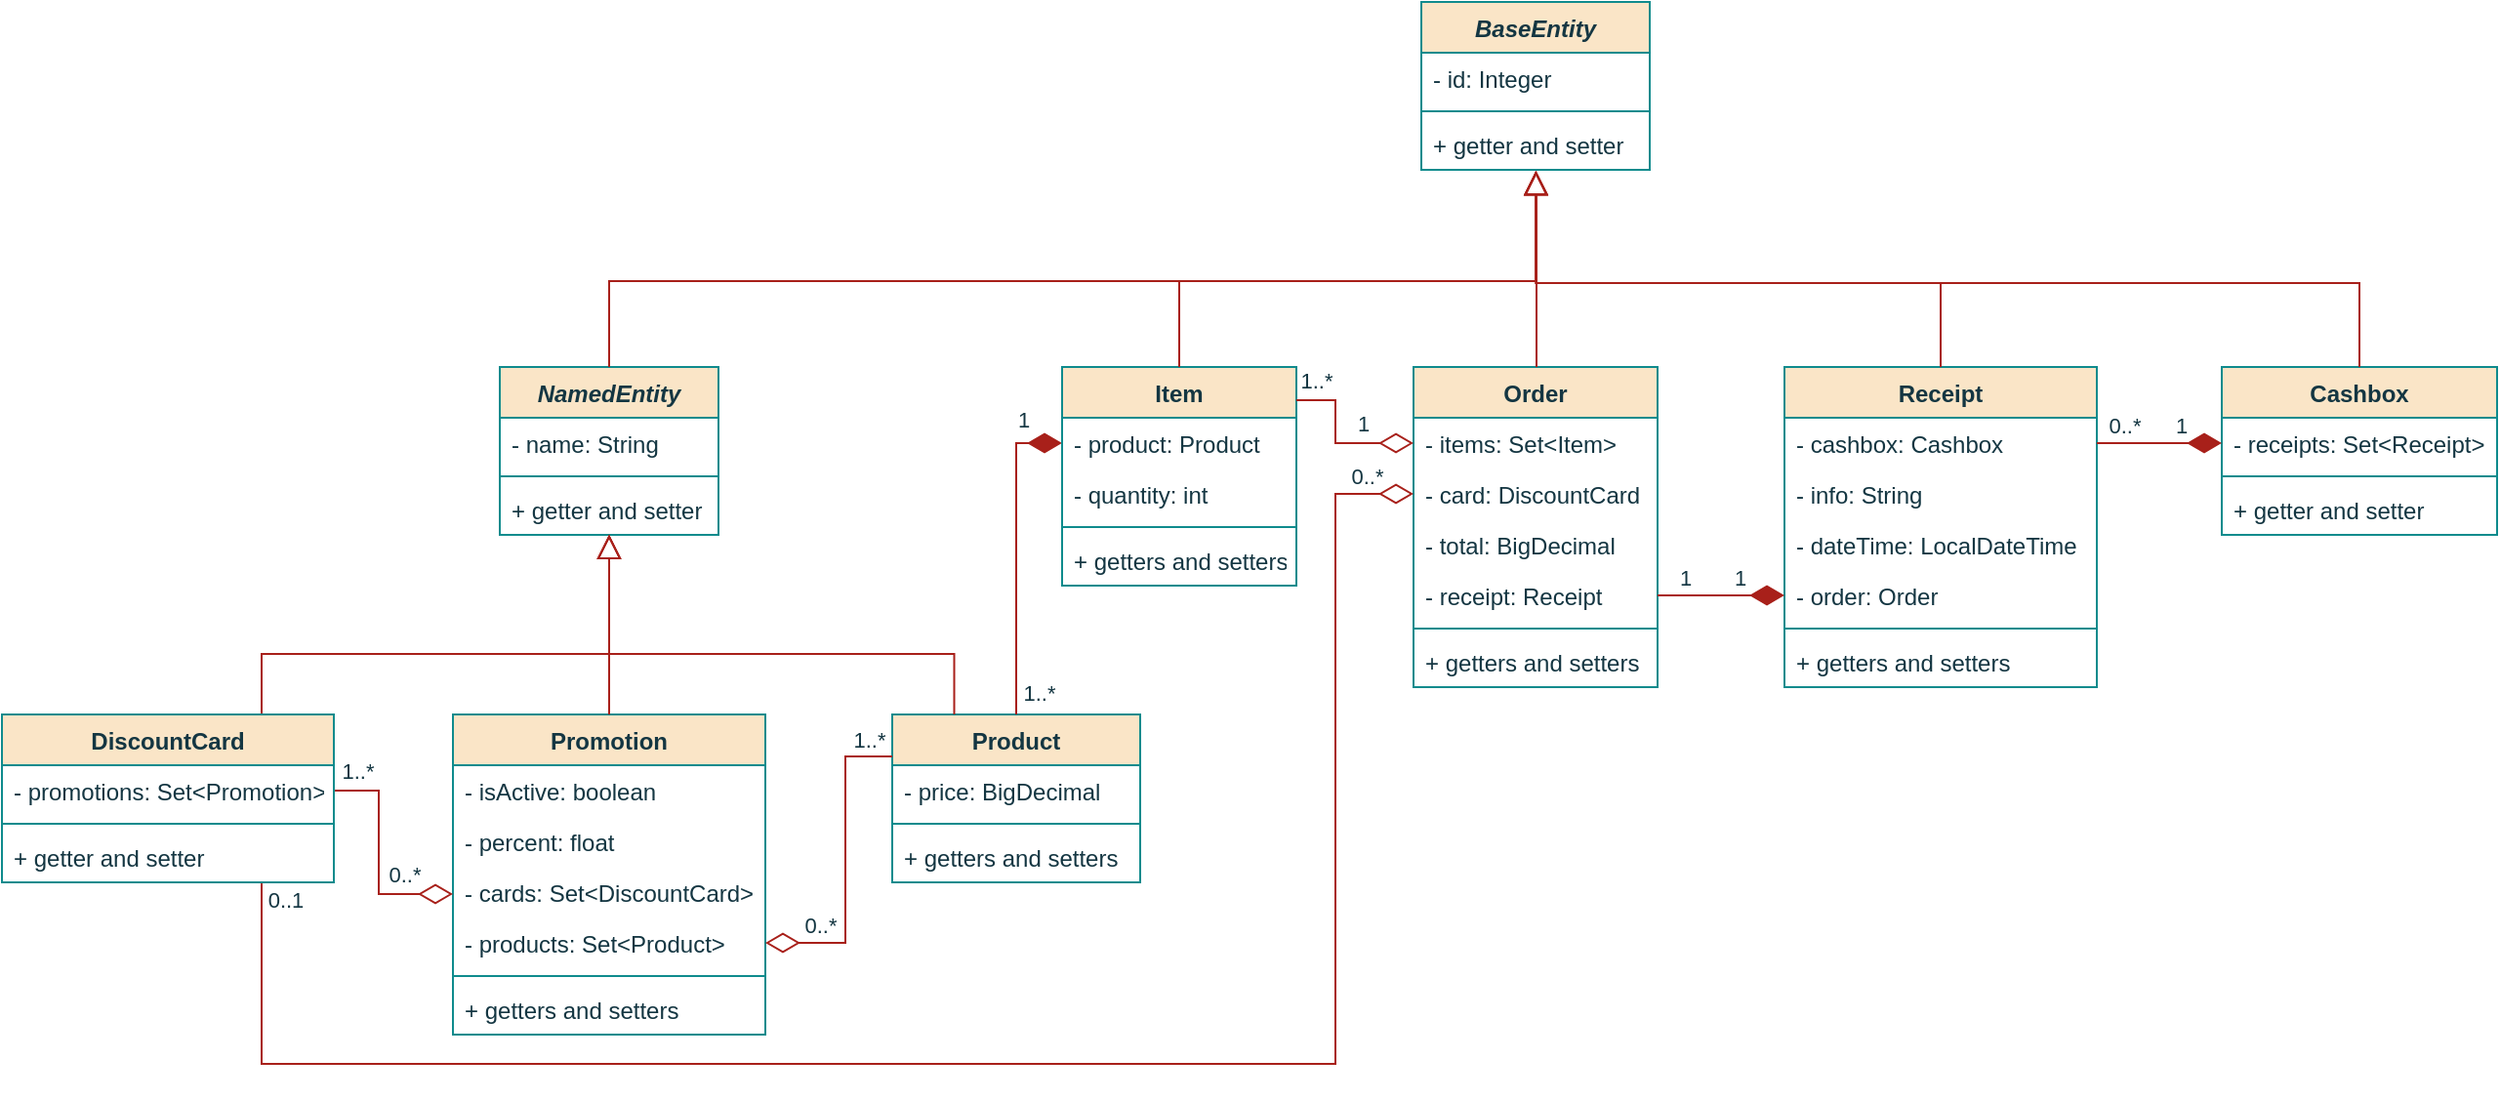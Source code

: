 <mxfile version="20.7.4" type="device"><diagram id="C5RBs43oDa-KdzZeNtuy" name="UML"><mxGraphModel dx="2298" dy="1131" grid="1" gridSize="10" guides="1" tooltips="1" connect="1" arrows="1" fold="1" page="1" pageScale="1" pageWidth="1169" pageHeight="827" math="0" shadow="0"><root><mxCell id="WIyWlLk6GJQsqaUBKTNV-0"/><mxCell id="WIyWlLk6GJQsqaUBKTNV-1" parent="WIyWlLk6GJQsqaUBKTNV-0"/><mxCell id="sVSoupcYhV7C0BgUrb3M-0" value="BaseEntity" style="swimlane;fontStyle=3;align=center;verticalAlign=top;childLayout=stackLayout;horizontal=1;startSize=26;horizontalStack=0;resizeParent=1;resizeLast=0;collapsible=1;marginBottom=0;rounded=0;shadow=0;strokeWidth=1;labelBackgroundColor=none;fillColor=#FAE5C7;strokeColor=#0F8B8D;fontColor=#143642;" parent="WIyWlLk6GJQsqaUBKTNV-1" vertex="1"><mxGeometry x="1113" y="96" width="117" height="86" as="geometry"><mxRectangle x="220" y="120" width="160" height="26" as="alternateBounds"/></mxGeometry></mxCell><mxCell id="sVSoupcYhV7C0BgUrb3M-1" value="- id: Integer" style="text;align=left;verticalAlign=top;spacingLeft=4;spacingRight=4;overflow=hidden;rotatable=0;points=[[0,0.5],[1,0.5]];portConstraint=eastwest;rounded=0;labelBackgroundColor=none;fontColor=#143642;" parent="sVSoupcYhV7C0BgUrb3M-0" vertex="1"><mxGeometry y="26" width="117" height="26" as="geometry"/></mxCell><mxCell id="sVSoupcYhV7C0BgUrb3M-4" value="" style="line;html=1;strokeWidth=1;align=left;verticalAlign=middle;spacingTop=-1;spacingLeft=3;spacingRight=3;rotatable=0;labelPosition=right;points=[];portConstraint=eastwest;rounded=0;labelBackgroundColor=none;fillColor=#FAE5C7;strokeColor=#0F8B8D;fontColor=#143642;" parent="sVSoupcYhV7C0BgUrb3M-0" vertex="1"><mxGeometry y="52" width="117" height="8" as="geometry"/></mxCell><mxCell id="sVSoupcYhV7C0BgUrb3M-5" value="+ getter and setter" style="text;align=left;verticalAlign=top;spacingLeft=4;spacingRight=4;overflow=hidden;rotatable=0;points=[[0,0.5],[1,0.5]];portConstraint=eastwest;rounded=0;labelBackgroundColor=none;fontColor=#143642;" parent="sVSoupcYhV7C0BgUrb3M-0" vertex="1"><mxGeometry y="60" width="117" height="26" as="geometry"/></mxCell><mxCell id="sVSoupcYhV7C0BgUrb3M-32" value="Product" style="swimlane;fontStyle=1;align=center;verticalAlign=top;childLayout=stackLayout;horizontal=1;startSize=26;horizontalStack=0;resizeParent=1;resizeLast=0;collapsible=1;marginBottom=0;rounded=0;shadow=0;strokeWidth=1;labelBackgroundColor=none;fillColor=#FAE5C7;strokeColor=#0F8B8D;fontColor=#143642;" parent="WIyWlLk6GJQsqaUBKTNV-1" vertex="1"><mxGeometry x="842" y="461" width="127" height="86" as="geometry"><mxRectangle x="220" y="120" width="160" height="26" as="alternateBounds"/></mxGeometry></mxCell><mxCell id="sVSoupcYhV7C0BgUrb3M-33" value="- price: BigDecimal" style="text;align=left;verticalAlign=top;spacingLeft=4;spacingRight=4;overflow=hidden;rotatable=0;points=[[0,0.5],[1,0.5]];portConstraint=eastwest;rounded=0;labelBackgroundColor=none;fontColor=#143642;" parent="sVSoupcYhV7C0BgUrb3M-32" vertex="1"><mxGeometry y="26" width="127" height="26" as="geometry"/></mxCell><mxCell id="sVSoupcYhV7C0BgUrb3M-35" value="" style="line;html=1;strokeWidth=1;align=left;verticalAlign=middle;spacingTop=-1;spacingLeft=3;spacingRight=3;rotatable=0;labelPosition=right;points=[];portConstraint=eastwest;rounded=0;labelBackgroundColor=none;fillColor=#FAE5C7;strokeColor=#0F8B8D;fontColor=#143642;" parent="sVSoupcYhV7C0BgUrb3M-32" vertex="1"><mxGeometry y="52" width="127" height="8" as="geometry"/></mxCell><mxCell id="sVSoupcYhV7C0BgUrb3M-36" value="+ getters and setters" style="text;align=left;verticalAlign=top;spacingLeft=4;spacingRight=4;overflow=hidden;rotatable=0;points=[[0,0.5],[1,0.5]];portConstraint=eastwest;rounded=0;labelBackgroundColor=none;fontColor=#143642;" parent="sVSoupcYhV7C0BgUrb3M-32" vertex="1"><mxGeometry y="60" width="127" height="26" as="geometry"/></mxCell><mxCell id="sVSoupcYhV7C0BgUrb3M-48" value="NamedEntity" style="swimlane;fontStyle=3;align=center;verticalAlign=top;childLayout=stackLayout;horizontal=1;startSize=26;horizontalStack=0;resizeParent=1;resizeLast=0;collapsible=1;marginBottom=0;rounded=0;shadow=0;strokeWidth=1;labelBackgroundColor=none;fillColor=#FAE5C7;strokeColor=#0F8B8D;fontColor=#143642;" parent="WIyWlLk6GJQsqaUBKTNV-1" vertex="1"><mxGeometry x="641" y="283" width="112" height="86" as="geometry"><mxRectangle x="220" y="120" width="160" height="26" as="alternateBounds"/></mxGeometry></mxCell><mxCell id="sVSoupcYhV7C0BgUrb3M-50" value="- name: String" style="text;align=left;verticalAlign=top;spacingLeft=4;spacingRight=4;overflow=hidden;rotatable=0;points=[[0,0.5],[1,0.5]];portConstraint=eastwest;rounded=0;shadow=0;html=0;labelBackgroundColor=none;fontColor=#143642;" parent="sVSoupcYhV7C0BgUrb3M-48" vertex="1"><mxGeometry y="26" width="112" height="26" as="geometry"/></mxCell><mxCell id="sVSoupcYhV7C0BgUrb3M-51" value="" style="line;html=1;strokeWidth=1;align=left;verticalAlign=middle;spacingTop=-1;spacingLeft=3;spacingRight=3;rotatable=0;labelPosition=right;points=[];portConstraint=eastwest;rounded=0;labelBackgroundColor=none;fillColor=#FAE5C7;strokeColor=#0F8B8D;fontColor=#143642;" parent="sVSoupcYhV7C0BgUrb3M-48" vertex="1"><mxGeometry y="52" width="112" height="8" as="geometry"/></mxCell><mxCell id="sVSoupcYhV7C0BgUrb3M-54" value="+ getter and setter" style="text;align=left;verticalAlign=top;spacingLeft=4;spacingRight=4;overflow=hidden;rotatable=0;points=[[0,0.5],[1,0.5]];portConstraint=eastwest;rounded=0;labelBackgroundColor=none;fontColor=#143642;" parent="sVSoupcYhV7C0BgUrb3M-48" vertex="1"><mxGeometry y="60" width="112" height="26" as="geometry"/></mxCell><mxCell id="sVSoupcYhV7C0BgUrb3M-69" value="Receipt" style="swimlane;fontStyle=1;align=center;verticalAlign=top;childLayout=stackLayout;horizontal=1;startSize=26;horizontalStack=0;resizeParent=1;resizeLast=0;collapsible=1;marginBottom=0;rounded=0;shadow=0;strokeWidth=1;labelBackgroundColor=none;fillColor=#FAE5C7;strokeColor=#0F8B8D;fontColor=#143642;" parent="WIyWlLk6GJQsqaUBKTNV-1" vertex="1"><mxGeometry x="1299" y="283" width="160" height="164" as="geometry"><mxRectangle x="220" y="120" width="160" height="26" as="alternateBounds"/></mxGeometry></mxCell><mxCell id="sVSoupcYhV7C0BgUrb3M-135" value="- cashbox: Cashbox" style="text;align=left;verticalAlign=top;spacingLeft=4;spacingRight=4;overflow=hidden;rotatable=0;points=[[0,0.5],[1,0.5]];portConstraint=eastwest;rounded=0;labelBackgroundColor=none;fontColor=#143642;" parent="sVSoupcYhV7C0BgUrb3M-69" vertex="1"><mxGeometry y="26" width="160" height="26" as="geometry"/></mxCell><mxCell id="sVSoupcYhV7C0BgUrb3M-129" value="- info: String" style="text;align=left;verticalAlign=top;spacingLeft=4;spacingRight=4;overflow=hidden;rotatable=0;points=[[0,0.5],[1,0.5]];portConstraint=eastwest;rounded=0;labelBackgroundColor=none;fontColor=#143642;" parent="sVSoupcYhV7C0BgUrb3M-69" vertex="1"><mxGeometry y="52" width="160" height="26" as="geometry"/></mxCell><mxCell id="sVSoupcYhV7C0BgUrb3M-137" value="- dateTime: LocalDateTime" style="text;align=left;verticalAlign=top;spacingLeft=4;spacingRight=4;overflow=hidden;rotatable=0;points=[[0,0.5],[1,0.5]];portConstraint=eastwest;rounded=0;labelBackgroundColor=none;fontColor=#143642;" parent="sVSoupcYhV7C0BgUrb3M-69" vertex="1"><mxGeometry y="78" width="160" height="26" as="geometry"/></mxCell><mxCell id="sVSoupcYhV7C0BgUrb3M-93" value="- order: Order" style="text;align=left;verticalAlign=top;spacingLeft=4;spacingRight=4;overflow=hidden;rotatable=0;points=[[0,0.5],[1,0.5]];portConstraint=eastwest;rounded=0;labelBackgroundColor=none;fontColor=#143642;" parent="sVSoupcYhV7C0BgUrb3M-69" vertex="1"><mxGeometry y="104" width="160" height="26" as="geometry"/></mxCell><mxCell id="sVSoupcYhV7C0BgUrb3M-71" value="" style="line;html=1;strokeWidth=1;align=left;verticalAlign=middle;spacingTop=-1;spacingLeft=3;spacingRight=3;rotatable=0;labelPosition=right;points=[];portConstraint=eastwest;rounded=0;labelBackgroundColor=none;fillColor=#FAE5C7;strokeColor=#0F8B8D;fontColor=#143642;" parent="sVSoupcYhV7C0BgUrb3M-69" vertex="1"><mxGeometry y="130" width="160" height="8" as="geometry"/></mxCell><mxCell id="sVSoupcYhV7C0BgUrb3M-72" value="+ getters and setters" style="text;align=left;verticalAlign=top;spacingLeft=4;spacingRight=4;overflow=hidden;rotatable=0;points=[[0,0.5],[1,0.5]];portConstraint=eastwest;rounded=0;labelBackgroundColor=none;fontColor=#143642;" parent="sVSoupcYhV7C0BgUrb3M-69" vertex="1"><mxGeometry y="138" width="160" height="26" as="geometry"/></mxCell><mxCell id="sVSoupcYhV7C0BgUrb3M-97" value="Order" style="swimlane;fontStyle=1;align=center;verticalAlign=top;childLayout=stackLayout;horizontal=1;startSize=26;horizontalStack=0;resizeParent=1;resizeLast=0;collapsible=1;marginBottom=0;rounded=0;shadow=0;strokeWidth=1;labelBackgroundColor=none;fillColor=#FAE5C7;strokeColor=#0F8B8D;fontColor=#143642;" parent="WIyWlLk6GJQsqaUBKTNV-1" vertex="1"><mxGeometry x="1109" y="283" width="125" height="164" as="geometry"><mxRectangle x="220" y="120" width="160" height="26" as="alternateBounds"/></mxGeometry></mxCell><mxCell id="sVSoupcYhV7C0BgUrb3M-98" value="- items: Set&lt;Item&gt;" style="text;align=left;verticalAlign=top;spacingLeft=4;spacingRight=4;overflow=hidden;rotatable=0;points=[[0,0.5],[1,0.5]];portConstraint=eastwest;rounded=0;labelBackgroundColor=none;fontColor=#143642;" parent="sVSoupcYhV7C0BgUrb3M-97" vertex="1"><mxGeometry y="26" width="125" height="26" as="geometry"/></mxCell><mxCell id="sVSoupcYhV7C0BgUrb3M-99" value="- card: DiscountCard" style="text;align=left;verticalAlign=top;spacingLeft=4;spacingRight=4;overflow=hidden;rotatable=0;points=[[0,0.5],[1,0.5]];portConstraint=eastwest;rounded=0;labelBackgroundColor=none;fontColor=#143642;" parent="sVSoupcYhV7C0BgUrb3M-97" vertex="1"><mxGeometry y="52" width="125" height="26" as="geometry"/></mxCell><mxCell id="MmaBJjLD7vOG3XZYQIPM-0" value="- total: BigDecimal" style="text;align=left;verticalAlign=top;spacingLeft=4;spacingRight=4;overflow=hidden;rotatable=0;points=[[0,0.5],[1,0.5]];portConstraint=eastwest;rounded=0;labelBackgroundColor=none;fontColor=#143642;" vertex="1" parent="sVSoupcYhV7C0BgUrb3M-97"><mxGeometry y="78" width="125" height="26" as="geometry"/></mxCell><mxCell id="sVSoupcYhV7C0BgUrb3M-186" value="- receipt: Receipt" style="text;align=left;verticalAlign=top;spacingLeft=4;spacingRight=4;overflow=hidden;rotatable=0;points=[[0,0.5],[1,0.5]];portConstraint=eastwest;rounded=0;labelBackgroundColor=none;fontColor=#143642;" parent="sVSoupcYhV7C0BgUrb3M-97" vertex="1"><mxGeometry y="104" width="125" height="26" as="geometry"/></mxCell><mxCell id="sVSoupcYhV7C0BgUrb3M-101" value="" style="line;html=1;strokeWidth=1;align=left;verticalAlign=middle;spacingTop=-1;spacingLeft=3;spacingRight=3;rotatable=0;labelPosition=right;points=[];portConstraint=eastwest;rounded=0;labelBackgroundColor=none;fillColor=#FAE5C7;strokeColor=#0F8B8D;fontColor=#143642;" parent="sVSoupcYhV7C0BgUrb3M-97" vertex="1"><mxGeometry y="130" width="125" height="8" as="geometry"/></mxCell><mxCell id="sVSoupcYhV7C0BgUrb3M-102" value="+ getters and setters" style="text;align=left;verticalAlign=top;spacingLeft=4;spacingRight=4;overflow=hidden;rotatable=0;points=[[0,0.5],[1,0.5]];portConstraint=eastwest;rounded=0;labelBackgroundColor=none;fontColor=#143642;" parent="sVSoupcYhV7C0BgUrb3M-97" vertex="1"><mxGeometry y="138" width="125" height="26" as="geometry"/></mxCell><mxCell id="sVSoupcYhV7C0BgUrb3M-109" value="Promotion" style="swimlane;fontStyle=1;align=center;verticalAlign=top;childLayout=stackLayout;horizontal=1;startSize=26;horizontalStack=0;resizeParent=1;resizeLast=0;collapsible=1;marginBottom=0;rounded=0;shadow=0;strokeWidth=1;labelBackgroundColor=none;fillColor=#FAE5C7;strokeColor=#0F8B8D;fontColor=#143642;" parent="WIyWlLk6GJQsqaUBKTNV-1" vertex="1"><mxGeometry x="617" y="461" width="160" height="164" as="geometry"><mxRectangle x="220" y="120" width="160" height="26" as="alternateBounds"/></mxGeometry></mxCell><mxCell id="sVSoupcYhV7C0BgUrb3M-179" value="- isActive: boolean" style="text;align=left;verticalAlign=top;spacingLeft=4;spacingRight=4;overflow=hidden;rotatable=0;points=[[0,0.5],[1,0.5]];portConstraint=eastwest;rounded=0;labelBackgroundColor=none;fontColor=#143642;" parent="sVSoupcYhV7C0BgUrb3M-109" vertex="1"><mxGeometry y="26" width="160" height="26" as="geometry"/></mxCell><mxCell id="sVSoupcYhV7C0BgUrb3M-110" value="- percent: float" style="text;align=left;verticalAlign=top;spacingLeft=4;spacingRight=4;overflow=hidden;rotatable=0;points=[[0,0.5],[1,0.5]];portConstraint=eastwest;rounded=0;labelBackgroundColor=none;fontColor=#143642;" parent="sVSoupcYhV7C0BgUrb3M-109" vertex="1"><mxGeometry y="52" width="160" height="26" as="geometry"/></mxCell><mxCell id="sVSoupcYhV7C0BgUrb3M-111" value="- cards: Set&lt;DiscountCard&gt;" style="text;align=left;verticalAlign=top;spacingLeft=4;spacingRight=4;overflow=hidden;rotatable=0;points=[[0,0.5],[1,0.5]];portConstraint=eastwest;rounded=0;labelBackgroundColor=none;fontColor=#143642;" parent="sVSoupcYhV7C0BgUrb3M-109" vertex="1"><mxGeometry y="78" width="160" height="26" as="geometry"/></mxCell><mxCell id="sVSoupcYhV7C0BgUrb3M-112" value="- products: Set&lt;Product&gt;" style="text;align=left;verticalAlign=top;spacingLeft=4;spacingRight=4;overflow=hidden;rotatable=0;points=[[0,0.5],[1,0.5]];portConstraint=eastwest;rounded=0;labelBackgroundColor=none;fontColor=#143642;" parent="sVSoupcYhV7C0BgUrb3M-109" vertex="1"><mxGeometry y="104" width="160" height="26" as="geometry"/></mxCell><mxCell id="sVSoupcYhV7C0BgUrb3M-113" value="" style="line;html=1;strokeWidth=1;align=left;verticalAlign=middle;spacingTop=-1;spacingLeft=3;spacingRight=3;rotatable=0;labelPosition=right;points=[];portConstraint=eastwest;rounded=0;labelBackgroundColor=none;fillColor=#FAE5C7;strokeColor=#0F8B8D;fontColor=#143642;" parent="sVSoupcYhV7C0BgUrb3M-109" vertex="1"><mxGeometry y="130" width="160" height="8" as="geometry"/></mxCell><mxCell id="sVSoupcYhV7C0BgUrb3M-114" value="+ getters and setters" style="text;align=left;verticalAlign=top;spacingLeft=4;spacingRight=4;overflow=hidden;rotatable=0;points=[[0,0.5],[1,0.5]];portConstraint=eastwest;rounded=0;labelBackgroundColor=none;fontColor=#143642;" parent="sVSoupcYhV7C0BgUrb3M-109" vertex="1"><mxGeometry y="138" width="160" height="26" as="geometry"/></mxCell><mxCell id="sVSoupcYhV7C0BgUrb3M-145" value="Cashbox" style="swimlane;fontStyle=1;align=center;verticalAlign=top;childLayout=stackLayout;horizontal=1;startSize=26;horizontalStack=0;resizeParent=1;resizeLast=0;collapsible=1;marginBottom=0;rounded=0;shadow=0;strokeWidth=1;labelBackgroundColor=none;fillColor=#FAE5C7;strokeColor=#0F8B8D;fontColor=#143642;" parent="WIyWlLk6GJQsqaUBKTNV-1" vertex="1"><mxGeometry x="1523" y="283" width="141" height="86" as="geometry"><mxRectangle x="220" y="120" width="160" height="26" as="alternateBounds"/></mxGeometry></mxCell><mxCell id="sVSoupcYhV7C0BgUrb3M-146" value="- receipts: Set&lt;Receipt&gt;" style="text;align=left;verticalAlign=top;spacingLeft=4;spacingRight=4;overflow=hidden;rotatable=0;points=[[0,0.5],[1,0.5]];portConstraint=eastwest;rounded=0;labelBackgroundColor=none;fontColor=#143642;" parent="sVSoupcYhV7C0BgUrb3M-145" vertex="1"><mxGeometry y="26" width="141" height="26" as="geometry"/></mxCell><mxCell id="sVSoupcYhV7C0BgUrb3M-147" value="" style="line;html=1;strokeWidth=1;align=left;verticalAlign=middle;spacingTop=-1;spacingLeft=3;spacingRight=3;rotatable=0;labelPosition=right;points=[];portConstraint=eastwest;rounded=0;labelBackgroundColor=none;fillColor=#FAE5C7;strokeColor=#0F8B8D;fontColor=#143642;" parent="sVSoupcYhV7C0BgUrb3M-145" vertex="1"><mxGeometry y="52" width="141" height="8" as="geometry"/></mxCell><mxCell id="sVSoupcYhV7C0BgUrb3M-148" value="+ getter and setter" style="text;align=left;verticalAlign=top;spacingLeft=4;spacingRight=4;overflow=hidden;rotatable=0;points=[[0,0.5],[1,0.5]];portConstraint=eastwest;rounded=0;labelBackgroundColor=none;fontColor=#143642;" parent="sVSoupcYhV7C0BgUrb3M-145" vertex="1"><mxGeometry y="60" width="141" height="26" as="geometry"/></mxCell><mxCell id="sVSoupcYhV7C0BgUrb3M-155" value="" style="endArrow=block;endSize=10;endFill=0;shadow=0;strokeWidth=1;rounded=0;edgeStyle=elbowEdgeStyle;elbow=vertical;entryX=0.502;entryY=1.021;entryDx=0;entryDy=0;entryPerimeter=0;labelBackgroundColor=none;strokeColor=#A8201A;fontColor=default;" parent="WIyWlLk6GJQsqaUBKTNV-1" source="sVSoupcYhV7C0BgUrb3M-48" target="sVSoupcYhV7C0BgUrb3M-5" edge="1"><mxGeometry width="160" relative="1" as="geometry"><mxPoint x="1377" y="264" as="sourcePoint"/><mxPoint x="1377.32" y="205.546" as="targetPoint"/><Array as="points"><mxPoint x="1197" y="239"/><mxPoint x="1313" y="249"/><mxPoint x="1013" y="192"/><mxPoint x="1003" y="189"/></Array></mxGeometry></mxCell><mxCell id="sVSoupcYhV7C0BgUrb3M-156" value="" style="endArrow=block;endSize=10;endFill=0;shadow=0;strokeWidth=1;rounded=0;edgeStyle=elbowEdgeStyle;elbow=vertical;entryX=0.502;entryY=1.021;entryDx=0;entryDy=0;entryPerimeter=0;labelBackgroundColor=none;strokeColor=#A8201A;fontColor=default;" parent="WIyWlLk6GJQsqaUBKTNV-1" source="sVSoupcYhV7C0BgUrb3M-97" target="sVSoupcYhV7C0BgUrb3M-5" edge="1"><mxGeometry width="160" relative="1" as="geometry"><mxPoint x="1399" y="264" as="sourcePoint"/><mxPoint x="1399.32" y="205.546" as="targetPoint"/><Array as="points"><mxPoint x="1172" y="210"/><mxPoint x="1359" y="270"/><mxPoint x="1539" y="239"/><mxPoint x="1035" y="192"/><mxPoint x="1025" y="189"/></Array></mxGeometry></mxCell><mxCell id="sVSoupcYhV7C0BgUrb3M-180" value="" style="endArrow=block;endSize=10;endFill=0;shadow=0;strokeWidth=1;rounded=0;edgeStyle=elbowEdgeStyle;elbow=vertical;exitX=0.25;exitY=0;exitDx=0;exitDy=0;entryX=0.5;entryY=0.994;entryDx=0;entryDy=0;entryPerimeter=0;labelBackgroundColor=none;strokeColor=#A8201A;fontColor=default;" parent="WIyWlLk6GJQsqaUBKTNV-1" source="sVSoupcYhV7C0BgUrb3M-32" target="sVSoupcYhV7C0BgUrb3M-54" edge="1"><mxGeometry width="160" relative="1" as="geometry"><mxPoint x="803" y="439.45" as="sourcePoint"/><mxPoint x="803.32" y="380.996" as="targetPoint"/><Array as="points"><mxPoint x="744" y="430"/><mxPoint x="764" y="420"/><mxPoint x="814" y="440"/><mxPoint x="739" y="424.45"/><mxPoint x="439" y="367.45"/><mxPoint x="429" y="364.45"/></Array></mxGeometry></mxCell><mxCell id="sVSoupcYhV7C0BgUrb3M-182" value="" style="endArrow=block;endSize=10;endFill=0;shadow=0;strokeWidth=1;rounded=0;edgeStyle=elbowEdgeStyle;elbow=vertical;entryX=0.5;entryY=0.994;entryDx=0;entryDy=0;entryPerimeter=0;labelBackgroundColor=none;strokeColor=#A8201A;fontColor=default;" parent="WIyWlLk6GJQsqaUBKTNV-1" source="G5X1TN3a7SHYj0dtju0X-4" target="sVSoupcYhV7C0BgUrb3M-54" edge="1"><mxGeometry width="160" relative="1" as="geometry"><mxPoint x="465" y="449" as="sourcePoint"/><mxPoint x="807" y="371.844" as="targetPoint"/><Array as="points"><mxPoint x="519" y="430"/><mxPoint x="509" y="430"/><mxPoint x="654" y="430"/><mxPoint x="664" y="420"/><mxPoint x="584" y="440"/><mxPoint x="743" y="425"/><mxPoint x="933" y="424"/><mxPoint x="739" y="424.45"/><mxPoint x="439" y="367.45"/><mxPoint x="429" y="364.45"/></Array></mxGeometry></mxCell><mxCell id="sVSoupcYhV7C0BgUrb3M-183" value="" style="endArrow=block;endSize=10;endFill=0;shadow=0;strokeWidth=1;rounded=0;edgeStyle=elbowEdgeStyle;elbow=vertical;exitX=0.5;exitY=0;exitDx=0;exitDy=0;entryX=0.5;entryY=0.994;entryDx=0;entryDy=0;entryPerimeter=0;labelBackgroundColor=none;strokeColor=#A8201A;fontColor=default;" parent="WIyWlLk6GJQsqaUBKTNV-1" source="sVSoupcYhV7C0BgUrb3M-109" target="sVSoupcYhV7C0BgUrb3M-54" edge="1"><mxGeometry width="160" relative="1" as="geometry"><mxPoint x="807" y="461" as="sourcePoint"/><mxPoint x="807" y="371.844" as="targetPoint"/><Array as="points"><mxPoint x="739" y="424.45"/><mxPoint x="439" y="367.45"/><mxPoint x="429" y="364.45"/></Array></mxGeometry></mxCell><mxCell id="sVSoupcYhV7C0BgUrb3M-184" value="" style="endArrow=diamondThin;endFill=1;endSize=15;html=1;rounded=0;fontFamily=Helvetica;fontSize=12;fontColor=default;startSize=15;exitX=1;exitY=0.5;exitDx=0;exitDy=0;edgeStyle=orthogonalEdgeStyle;labelBackgroundColor=none;strokeColor=#A8201A;entryX=0;entryY=0.5;entryDx=0;entryDy=0;" parent="WIyWlLk6GJQsqaUBKTNV-1" source="sVSoupcYhV7C0BgUrb3M-135" target="sVSoupcYhV7C0BgUrb3M-146" edge="1"><mxGeometry width="160" relative="1" as="geometry"><mxPoint x="1699" y="542" as="sourcePoint"/><mxPoint x="1509" y="320" as="targetPoint"/><Array as="points"/></mxGeometry></mxCell><mxCell id="sVSoupcYhV7C0BgUrb3M-193" value="1" style="edgeLabel;html=1;align=center;verticalAlign=middle;resizable=0;points=[];fontColor=#143642;" parent="sVSoupcYhV7C0BgUrb3M-184" vertex="1" connectable="0"><mxGeometry x="0.746" relative="1" as="geometry"><mxPoint x="-13" y="-9" as="offset"/></mxGeometry></mxCell><mxCell id="sVSoupcYhV7C0BgUrb3M-194" value="0..*" style="edgeLabel;html=1;align=center;verticalAlign=middle;resizable=0;points=[];fontColor=#143642;" parent="sVSoupcYhV7C0BgUrb3M-184" vertex="1" connectable="0"><mxGeometry x="-0.801" relative="1" as="geometry"><mxPoint x="7" y="-9" as="offset"/></mxGeometry></mxCell><mxCell id="sVSoupcYhV7C0BgUrb3M-185" value="" style="endArrow=diamondThin;endFill=1;endSize=15;html=1;rounded=0;fontFamily=Helvetica;fontSize=12;fontColor=default;startSize=15;edgeStyle=orthogonalEdgeStyle;exitX=1;exitY=0.5;exitDx=0;exitDy=0;labelBackgroundColor=none;strokeColor=#A8201A;entryX=0;entryY=0.5;entryDx=0;entryDy=0;" parent="WIyWlLk6GJQsqaUBKTNV-1" source="sVSoupcYhV7C0BgUrb3M-186" target="sVSoupcYhV7C0BgUrb3M-93" edge="1"><mxGeometry width="160" relative="1" as="geometry"><mxPoint x="1359" y="315" as="sourcePoint"/><mxPoint x="1389" y="589" as="targetPoint"/><Array as="points"/></mxGeometry></mxCell><mxCell id="sVSoupcYhV7C0BgUrb3M-195" value="1" style="edgeLabel;html=1;align=center;verticalAlign=middle;resizable=0;points=[];fontColor=#143642;" parent="sVSoupcYhV7C0BgUrb3M-185" vertex="1" connectable="0"><mxGeometry x="0.736" relative="1" as="geometry"><mxPoint x="-15" y="-9" as="offset"/></mxGeometry></mxCell><mxCell id="sVSoupcYhV7C0BgUrb3M-196" value="1" style="edgeLabel;html=1;align=center;verticalAlign=middle;resizable=0;points=[];fontColor=#143642;" parent="sVSoupcYhV7C0BgUrb3M-185" vertex="1" connectable="0"><mxGeometry x="-0.809" y="1" relative="1" as="geometry"><mxPoint x="8" y="-8" as="offset"/></mxGeometry></mxCell><mxCell id="sVSoupcYhV7C0BgUrb3M-187" value="" style="endArrow=diamondThin;endFill=1;endSize=15;html=1;rounded=0;fontFamily=Helvetica;fontSize=12;fontColor=default;startSize=15;edgeStyle=orthogonalEdgeStyle;exitX=0.5;exitY=0;exitDx=0;exitDy=0;labelBackgroundColor=none;strokeColor=#A8201A;entryX=0;entryY=0.5;entryDx=0;entryDy=0;" parent="WIyWlLk6GJQsqaUBKTNV-1" source="sVSoupcYhV7C0BgUrb3M-32" target="MmaBJjLD7vOG3XZYQIPM-6" edge="1"><mxGeometry width="160" relative="1" as="geometry"><mxPoint x="1098" y="410" as="sourcePoint"/><mxPoint x="889" y="320" as="targetPoint"/><Array as="points"><mxPoint x="905" y="322"/></Array></mxGeometry></mxCell><mxCell id="sVSoupcYhV7C0BgUrb3M-205" value="1" style="edgeLabel;html=1;align=center;verticalAlign=middle;resizable=0;points=[];fontColor=#143642;" parent="sVSoupcYhV7C0BgUrb3M-187" vertex="1" connectable="0"><mxGeometry x="0.664" y="2" relative="1" as="geometry"><mxPoint x="5" y="-16" as="offset"/></mxGeometry></mxCell><mxCell id="sVSoupcYhV7C0BgUrb3M-206" value="1..*" style="edgeLabel;html=1;align=center;verticalAlign=middle;resizable=0;points=[];fontColor=#143642;" parent="sVSoupcYhV7C0BgUrb3M-187" vertex="1" connectable="0"><mxGeometry x="-0.897" relative="1" as="geometry"><mxPoint x="11" y="-3" as="offset"/></mxGeometry></mxCell><mxCell id="sVSoupcYhV7C0BgUrb3M-188" value="" style="endArrow=diamondThin;endFill=0;endSize=15;html=1;rounded=0;fontFamily=Helvetica;fontSize=12;fontColor=default;startSize=15;edgeStyle=orthogonalEdgeStyle;labelBackgroundColor=none;strokeColor=#A8201A;exitX=1;exitY=0.5;exitDx=0;exitDy=0;" parent="WIyWlLk6GJQsqaUBKTNV-1" source="G5X1TN3a7SHYj0dtju0X-5" target="sVSoupcYhV7C0BgUrb3M-111" edge="1"><mxGeometry x="0.053" y="4" width="160" relative="1" as="geometry"><mxPoint x="554" y="459" as="sourcePoint"/><mxPoint x="617" y="552" as="targetPoint"/><Array as="points"><mxPoint x="579" y="500"/><mxPoint x="579" y="553"/></Array><mxPoint as="offset"/></mxGeometry></mxCell><mxCell id="sVSoupcYhV7C0BgUrb3M-201" value="0..*" style="edgeLabel;html=1;align=center;verticalAlign=middle;resizable=0;points=[];fontColor=#143642;" parent="sVSoupcYhV7C0BgUrb3M-188" vertex="1" connectable="0"><mxGeometry x="0.621" y="1" relative="1" as="geometry"><mxPoint x="-4" y="-9" as="offset"/></mxGeometry></mxCell><mxCell id="sVSoupcYhV7C0BgUrb3M-202" value="1..*" style="edgeLabel;html=1;align=center;verticalAlign=middle;resizable=0;points=[];fontColor=#143642;" parent="sVSoupcYhV7C0BgUrb3M-188" vertex="1" connectable="0"><mxGeometry x="-0.86" relative="1" as="geometry"><mxPoint x="4" y="-10" as="offset"/></mxGeometry></mxCell><mxCell id="sVSoupcYhV7C0BgUrb3M-190" value="" style="endArrow=diamondThin;endFill=0;endSize=15;html=1;rounded=0;fontFamily=Helvetica;fontSize=12;fontColor=default;startSize=15;edgeStyle=orthogonalEdgeStyle;entryX=1;entryY=0.5;entryDx=0;entryDy=0;labelBackgroundColor=none;strokeColor=#A8201A;exitX=0;exitY=0.25;exitDx=0;exitDy=0;" parent="WIyWlLk6GJQsqaUBKTNV-1" source="sVSoupcYhV7C0BgUrb3M-32" target="sVSoupcYhV7C0BgUrb3M-112" edge="1"><mxGeometry width="160" relative="1" as="geometry"><mxPoint x="842" y="526" as="sourcePoint"/><mxPoint x="632" y="601.0" as="targetPoint"/><Array as="points"><mxPoint x="818" y="483"/><mxPoint x="818" y="578"/></Array></mxGeometry></mxCell><mxCell id="sVSoupcYhV7C0BgUrb3M-203" value="1..*" style="edgeLabel;html=1;align=center;verticalAlign=middle;resizable=0;points=[];fontColor=#143642;" parent="sVSoupcYhV7C0BgUrb3M-190" vertex="1" connectable="0"><mxGeometry x="-0.857" y="-5" relative="1" as="geometry"><mxPoint x="-1" y="-4" as="offset"/></mxGeometry></mxCell><mxCell id="sVSoupcYhV7C0BgUrb3M-204" value="0..*" style="edgeLabel;html=1;align=center;verticalAlign=middle;resizable=0;points=[];fontColor=#143642;" parent="sVSoupcYhV7C0BgUrb3M-190" vertex="1" connectable="0"><mxGeometry x="0.627" y="-3" relative="1" as="geometry"><mxPoint x="-2" y="-6" as="offset"/></mxGeometry></mxCell><mxCell id="sVSoupcYhV7C0BgUrb3M-191" value="" style="endArrow=diamondThin;endFill=0;endSize=15;html=1;rounded=0;fontFamily=Helvetica;fontSize=12;fontColor=default;startSize=15;edgeStyle=orthogonalEdgeStyle;labelBackgroundColor=none;strokeColor=#A8201A;entryX=0;entryY=0.5;entryDx=0;entryDy=0;" parent="WIyWlLk6GJQsqaUBKTNV-1" source="G5X1TN3a7SHYj0dtju0X-7" target="sVSoupcYhV7C0BgUrb3M-99" edge="1"><mxGeometry width="160" relative="1" as="geometry"><mxPoint x="559" y="483" as="sourcePoint"/><mxPoint x="1139" y="530" as="targetPoint"/><Array as="points"><mxPoint x="519" y="640"/><mxPoint x="1069" y="640"/><mxPoint x="1069" y="348"/></Array></mxGeometry></mxCell><mxCell id="sVSoupcYhV7C0BgUrb3M-199" value="0..*" style="edgeLabel;html=1;align=center;verticalAlign=middle;resizable=0;points=[];fontColor=#143642;" parent="sVSoupcYhV7C0BgUrb3M-191" vertex="1" connectable="0"><mxGeometry x="0.948" y="1" relative="1" as="geometry"><mxPoint x="1" y="-8" as="offset"/></mxGeometry></mxCell><mxCell id="sVSoupcYhV7C0BgUrb3M-200" value="0..1" style="edgeLabel;html=1;align=center;verticalAlign=middle;resizable=0;points=[];fontColor=#143642;" parent="sVSoupcYhV7C0BgUrb3M-191" vertex="1" connectable="0"><mxGeometry x="-0.975" y="-1" relative="1" as="geometry"><mxPoint x="13" y="-3" as="offset"/></mxGeometry></mxCell><mxCell id="G5X1TN3a7SHYj0dtju0X-4" value="DiscountCard" style="swimlane;fontStyle=1;align=center;verticalAlign=top;childLayout=stackLayout;horizontal=1;startSize=26;horizontalStack=0;resizeParent=1;resizeLast=0;collapsible=1;marginBottom=0;rounded=0;shadow=0;strokeWidth=1;labelBackgroundColor=none;fillColor=#FAE5C7;strokeColor=#0F8B8D;fontColor=#143642;" parent="WIyWlLk6GJQsqaUBKTNV-1" vertex="1"><mxGeometry x="386" y="461" width="170" height="86" as="geometry"><mxRectangle x="220" y="120" width="160" height="26" as="alternateBounds"/></mxGeometry></mxCell><mxCell id="G5X1TN3a7SHYj0dtju0X-5" value="- promotions: Set&lt;Promotion&gt;" style="text;align=left;verticalAlign=top;spacingLeft=4;spacingRight=4;overflow=hidden;rotatable=0;points=[[0,0.5],[1,0.5]];portConstraint=eastwest;rounded=0;labelBackgroundColor=none;fontColor=#143642;" parent="G5X1TN3a7SHYj0dtju0X-4" vertex="1"><mxGeometry y="26" width="170" height="26" as="geometry"/></mxCell><mxCell id="G5X1TN3a7SHYj0dtju0X-6" value="" style="line;html=1;strokeWidth=1;align=left;verticalAlign=middle;spacingTop=-1;spacingLeft=3;spacingRight=3;rotatable=0;labelPosition=right;points=[];portConstraint=eastwest;rounded=0;labelBackgroundColor=none;fillColor=#FAE5C7;strokeColor=#0F8B8D;fontColor=#143642;" parent="G5X1TN3a7SHYj0dtju0X-4" vertex="1"><mxGeometry y="52" width="170" height="8" as="geometry"/></mxCell><mxCell id="G5X1TN3a7SHYj0dtju0X-7" value="+ getter and setter" style="text;align=left;verticalAlign=top;spacingLeft=4;spacingRight=4;overflow=hidden;rotatable=0;points=[[0,0.5],[1,0.5]];portConstraint=eastwest;rounded=0;labelBackgroundColor=none;fontColor=#143642;" parent="G5X1TN3a7SHYj0dtju0X-4" vertex="1"><mxGeometry y="60" width="170" height="26" as="geometry"/></mxCell><mxCell id="MmaBJjLD7vOG3XZYQIPM-5" value="Item" style="swimlane;fontStyle=1;align=center;verticalAlign=top;childLayout=stackLayout;horizontal=1;startSize=26;horizontalStack=0;resizeParent=1;resizeLast=0;collapsible=1;marginBottom=0;rounded=0;shadow=0;strokeWidth=1;labelBackgroundColor=none;fillColor=#FAE5C7;strokeColor=#0F8B8D;fontColor=#143642;" vertex="1" parent="WIyWlLk6GJQsqaUBKTNV-1"><mxGeometry x="929" y="283" width="120" height="112" as="geometry"><mxRectangle x="220" y="120" width="160" height="26" as="alternateBounds"/></mxGeometry></mxCell><mxCell id="MmaBJjLD7vOG3XZYQIPM-6" value="- product: Product" style="text;align=left;verticalAlign=top;spacingLeft=4;spacingRight=4;overflow=hidden;rotatable=0;points=[[0,0.5],[1,0.5]];portConstraint=eastwest;rounded=0;labelBackgroundColor=none;fontColor=#143642;" vertex="1" parent="MmaBJjLD7vOG3XZYQIPM-5"><mxGeometry y="26" width="120" height="26" as="geometry"/></mxCell><mxCell id="MmaBJjLD7vOG3XZYQIPM-9" value="- quantity: int" style="text;align=left;verticalAlign=top;spacingLeft=4;spacingRight=4;overflow=hidden;rotatable=0;points=[[0,0.5],[1,0.5]];portConstraint=eastwest;rounded=0;labelBackgroundColor=none;fontColor=#143642;" vertex="1" parent="MmaBJjLD7vOG3XZYQIPM-5"><mxGeometry y="52" width="120" height="26" as="geometry"/></mxCell><mxCell id="MmaBJjLD7vOG3XZYQIPM-7" value="" style="line;html=1;strokeWidth=1;align=left;verticalAlign=middle;spacingTop=-1;spacingLeft=3;spacingRight=3;rotatable=0;labelPosition=right;points=[];portConstraint=eastwest;rounded=0;labelBackgroundColor=none;fillColor=#FAE5C7;strokeColor=#0F8B8D;fontColor=#143642;" vertex="1" parent="MmaBJjLD7vOG3XZYQIPM-5"><mxGeometry y="78" width="120" height="8" as="geometry"/></mxCell><mxCell id="MmaBJjLD7vOG3XZYQIPM-8" value="+ getters and setters" style="text;align=left;verticalAlign=top;spacingLeft=4;spacingRight=4;overflow=hidden;rotatable=0;points=[[0,0.5],[1,0.5]];portConstraint=eastwest;rounded=0;labelBackgroundColor=none;fontColor=#143642;" vertex="1" parent="MmaBJjLD7vOG3XZYQIPM-5"><mxGeometry y="86" width="120" height="26" as="geometry"/></mxCell><mxCell id="MmaBJjLD7vOG3XZYQIPM-11" value="" style="endArrow=block;endSize=10;endFill=0;shadow=0;strokeWidth=1;rounded=0;edgeStyle=elbowEdgeStyle;elbow=vertical;entryX=0.502;entryY=1.021;entryDx=0;entryDy=0;entryPerimeter=0;labelBackgroundColor=none;strokeColor=#A8201A;fontColor=default;" edge="1" parent="WIyWlLk6GJQsqaUBKTNV-1" source="sVSoupcYhV7C0BgUrb3M-145" target="sVSoupcYhV7C0BgUrb3M-5"><mxGeometry width="160" relative="1" as="geometry"><mxPoint x="1379" y="240" as="sourcePoint"/><mxPoint x="1171.734" y="182.546" as="targetPoint"/><Array as="points"><mxPoint x="1269" y="240"/><mxPoint x="1172" y="210"/><mxPoint x="1359" y="270"/><mxPoint x="1539" y="239"/><mxPoint x="1035" y="192"/><mxPoint x="1025" y="189"/></Array></mxGeometry></mxCell><mxCell id="MmaBJjLD7vOG3XZYQIPM-13" value="" style="endArrow=block;endSize=10;endFill=0;shadow=0;strokeWidth=1;rounded=0;edgeStyle=elbowEdgeStyle;elbow=vertical;entryX=0.502;entryY=1.021;entryDx=0;entryDy=0;entryPerimeter=0;labelBackgroundColor=none;strokeColor=#A8201A;fontColor=default;" edge="1" parent="WIyWlLk6GJQsqaUBKTNV-1" source="sVSoupcYhV7C0BgUrb3M-69" target="sVSoupcYhV7C0BgUrb3M-5"><mxGeometry width="160" relative="1" as="geometry"><mxPoint x="1172" y="283" as="sourcePoint"/><mxPoint x="1171.734" y="182.546" as="targetPoint"/><Array as="points"><mxPoint x="1269" y="240"/><mxPoint x="1172" y="210"/><mxPoint x="1359" y="270"/><mxPoint x="1539" y="239"/><mxPoint x="1035" y="192"/><mxPoint x="1025" y="189"/></Array></mxGeometry></mxCell><mxCell id="MmaBJjLD7vOG3XZYQIPM-15" value="" style="endArrow=block;endSize=10;endFill=0;shadow=0;strokeWidth=1;rounded=0;edgeStyle=elbowEdgeStyle;elbow=vertical;entryX=0.502;entryY=1.021;entryDx=0;entryDy=0;entryPerimeter=0;labelBackgroundColor=none;strokeColor=#A8201A;fontColor=default;" edge="1" parent="WIyWlLk6GJQsqaUBKTNV-1" source="MmaBJjLD7vOG3XZYQIPM-5" target="sVSoupcYhV7C0BgUrb3M-5"><mxGeometry width="160" relative="1" as="geometry"><mxPoint x="1172" y="283" as="sourcePoint"/><mxPoint x="1171.734" y="182.546" as="targetPoint"/><Array as="points"><mxPoint x="1080" y="239"/><mxPoint x="1172" y="210"/><mxPoint x="1359" y="270"/><mxPoint x="1539" y="239"/><mxPoint x="1035" y="192"/><mxPoint x="1025" y="189"/></Array></mxGeometry></mxCell><mxCell id="MmaBJjLD7vOG3XZYQIPM-19" value="" style="endArrow=diamondThin;endFill=0;endSize=15;html=1;rounded=0;fontFamily=Helvetica;fontSize=12;fontColor=default;startSize=15;edgeStyle=orthogonalEdgeStyle;labelBackgroundColor=none;strokeColor=#A8201A;entryX=0;entryY=0.5;entryDx=0;entryDy=0;" edge="1" parent="WIyWlLk6GJQsqaUBKTNV-1" source="MmaBJjLD7vOG3XZYQIPM-5" target="sVSoupcYhV7C0BgUrb3M-98"><mxGeometry x="0.053" y="4" width="160" relative="1" as="geometry"><mxPoint x="1039" y="260" as="sourcePoint"/><mxPoint x="1122" y="260" as="targetPoint"/><Array as="points"><mxPoint x="1069" y="300"/><mxPoint x="1069" y="322"/></Array><mxPoint as="offset"/></mxGeometry></mxCell><mxCell id="MmaBJjLD7vOG3XZYQIPM-20" value="1" style="edgeLabel;html=1;align=center;verticalAlign=middle;resizable=0;points=[];fontColor=#143642;" vertex="1" connectable="0" parent="MmaBJjLD7vOG3XZYQIPM-19"><mxGeometry x="0.621" y="1" relative="1" as="geometry"><mxPoint x="-11" y="-9" as="offset"/></mxGeometry></mxCell><mxCell id="MmaBJjLD7vOG3XZYQIPM-21" value="1..*" style="edgeLabel;html=1;align=center;verticalAlign=middle;resizable=0;points=[];fontColor=#143642;" vertex="1" connectable="0" parent="MmaBJjLD7vOG3XZYQIPM-19"><mxGeometry x="-0.86" relative="1" as="geometry"><mxPoint x="4" y="-10" as="offset"/></mxGeometry></mxCell></root></mxGraphModel></diagram></mxfile>